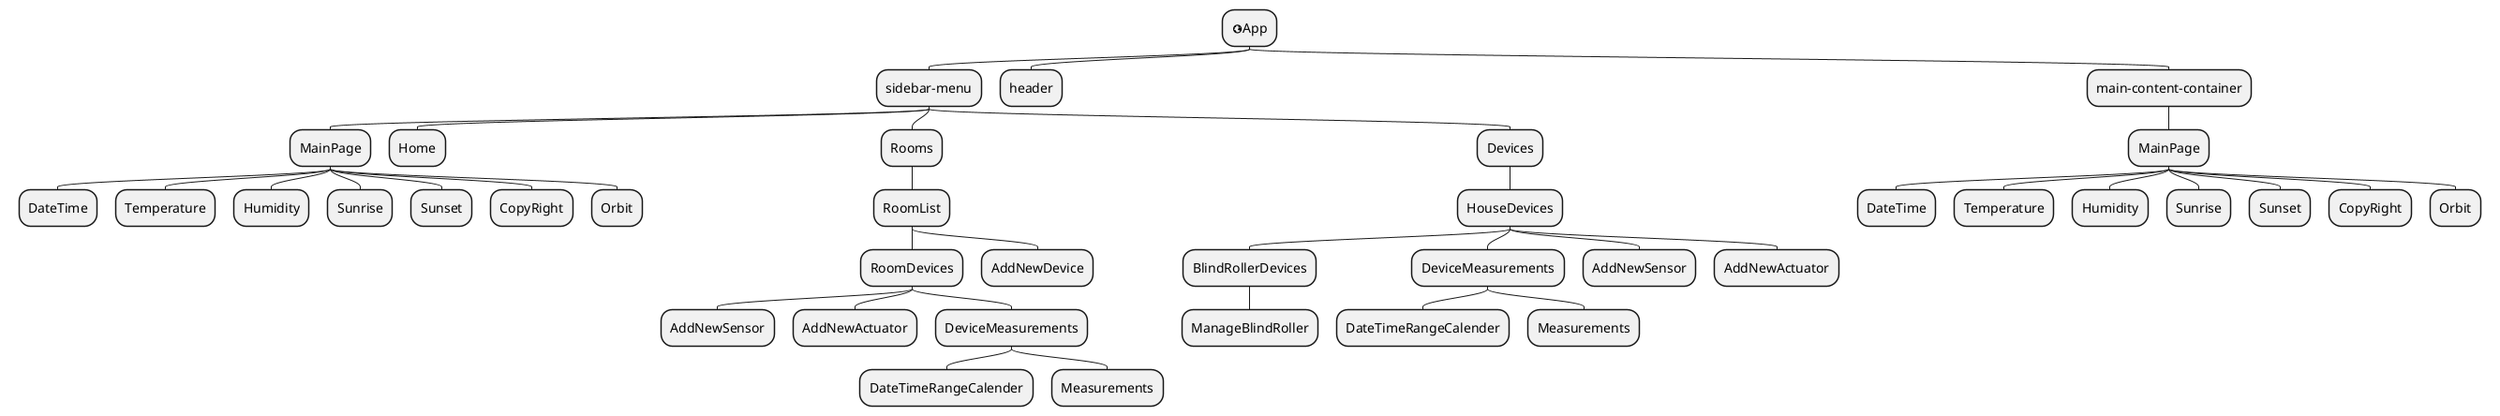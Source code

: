 @startmindmap
'https://plantuml.com/mindmap-diagram

top to bottom direction

* <&globe>App
** sidebar-menu
*** MainPage
**** DateTime
**** Temperature
**** Humidity
**** Sunrise
**** Sunset
**** CopyRight
**** Orbit
*** Home
*** Rooms
**** RoomList
***** RoomDevices
****** AddNewSensor
****** AddNewActuator
****** DeviceMeasurements
******* DateTimeRangeCalender
******* Measurements
***** AddNewDevice

*** Devices
**** HouseDevices
***** BlindRollerDevices
****** ManageBlindRoller
***** DeviceMeasurements
****** DateTimeRangeCalender
****** Measurements
***** AddNewSensor
***** AddNewActuator
** header
** main-content-container
*** MainPage
**** DateTime
**** Temperature
**** Humidity
**** Sunrise
**** Sunset
**** CopyRight
**** Orbit





@endmindmap